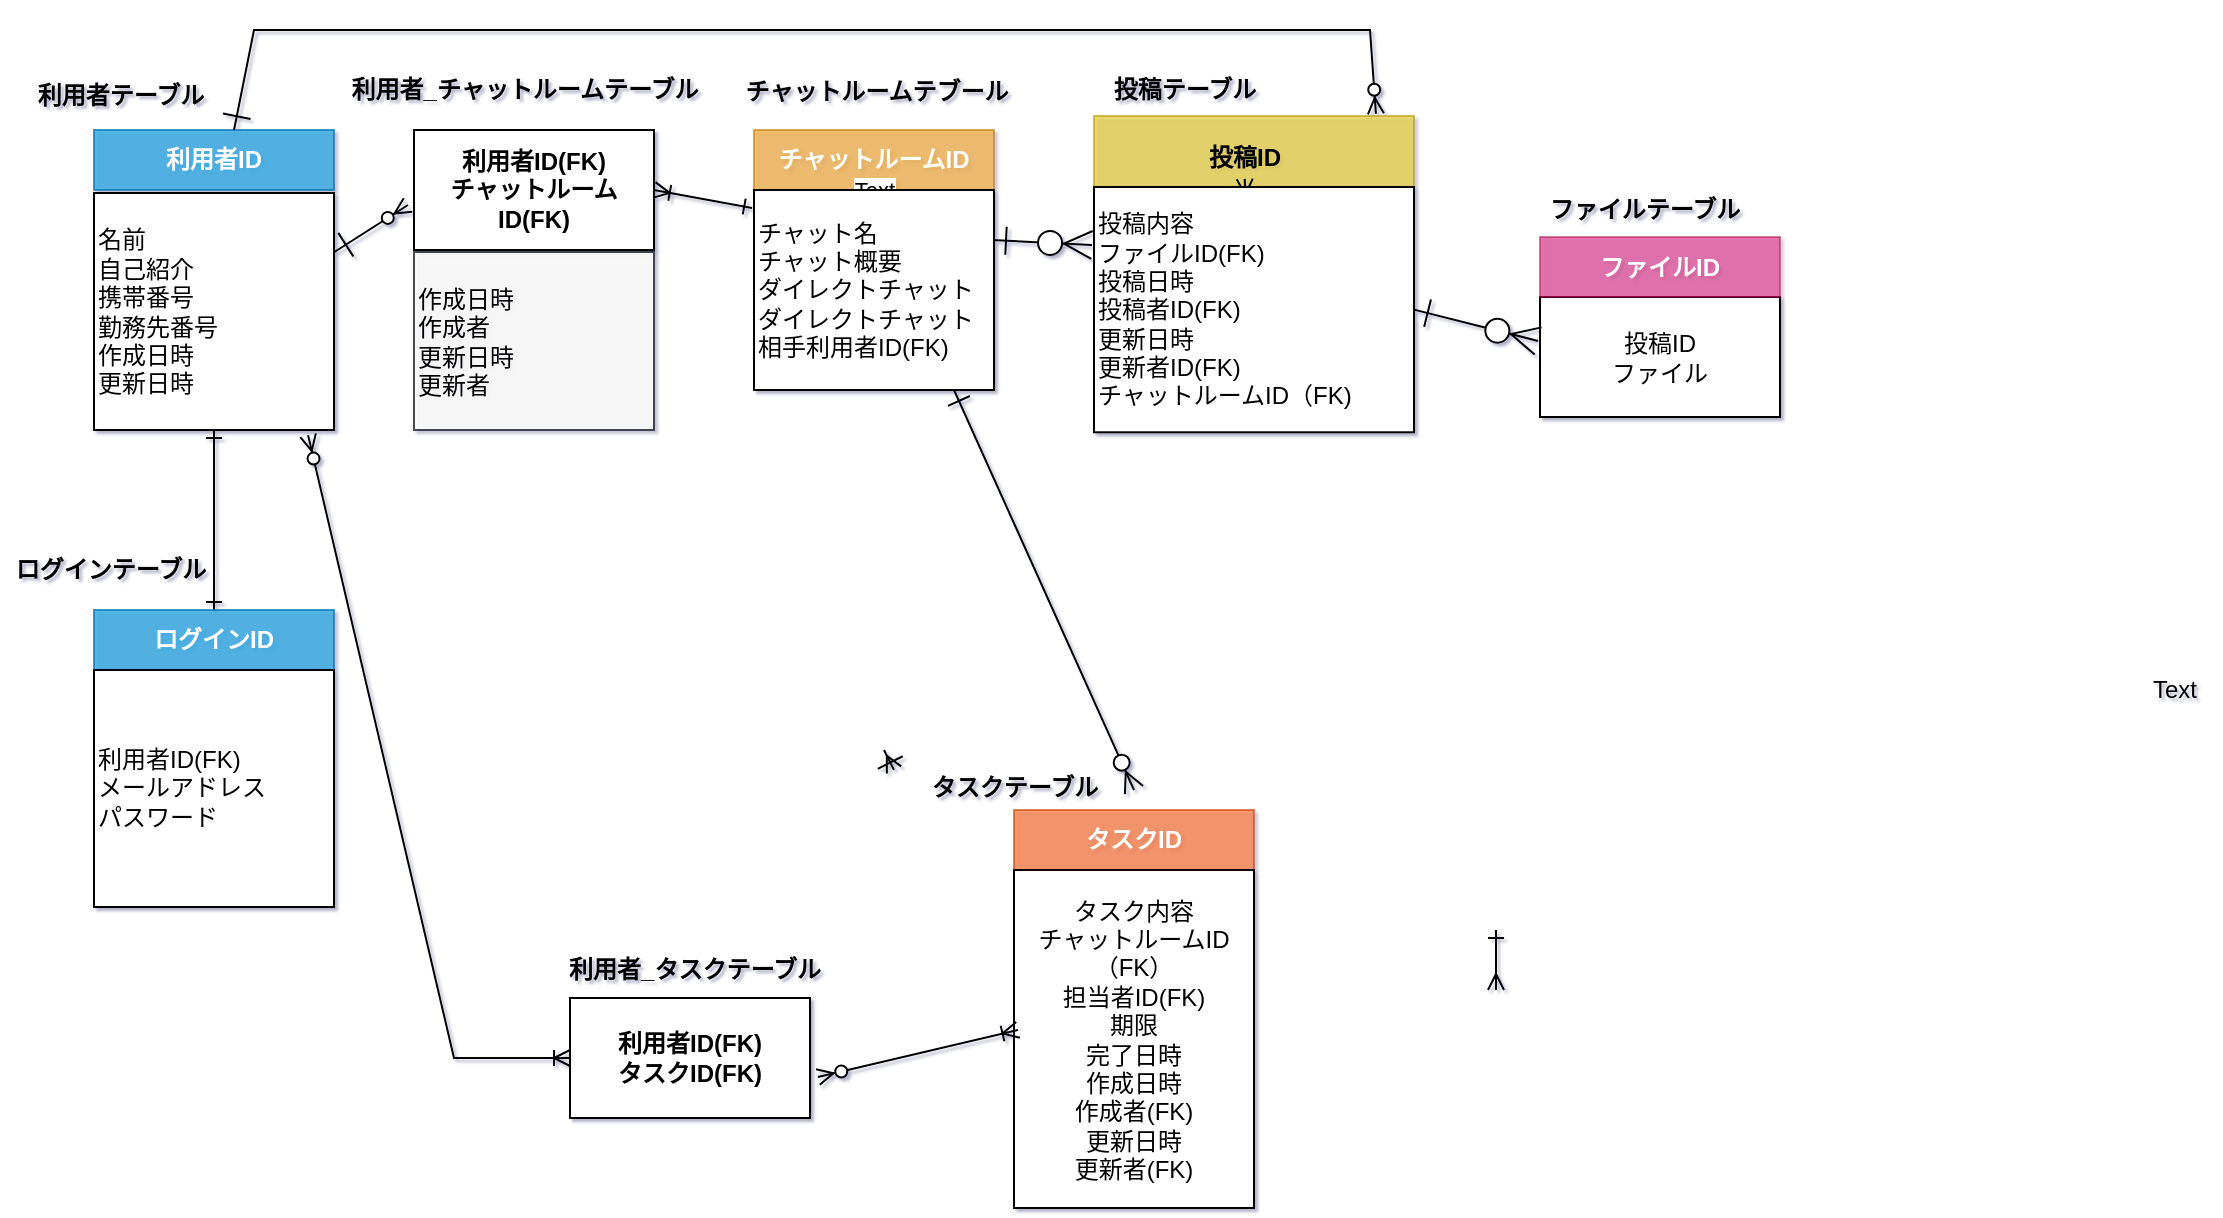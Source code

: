 <mxfile version="13.1.3">
    <diagram id="6hGFLwfOUW9BJ-s0fimq" name="Page-1">
        <mxGraphModel dx="1585" dy="2031" grid="1" gridSize="10" guides="1" tooltips="1" connect="0" arrows="1" fold="1" page="1" pageScale="1" pageWidth="827" pageHeight="1169" math="0" shadow="1">
            <root>
                <mxCell id="0"/>
                <mxCell id="1" parent="0"/>
                <mxCell id="2" value="&lt;b&gt;利用者ID&lt;/b&gt;" style="rounded=0;whiteSpace=wrap;html=1;fillColor=#1ba1e2;strokeColor=#006EAF;fontColor=#ffffff;opacity=70;" parent="1" vertex="1">
                    <mxGeometry x="40" y="50" width="120" height="30" as="geometry"/>
                </mxCell>
                <mxCell id="21" style="rounded=0;orthogonalLoop=1;jettySize=auto;html=1;entryX=-0.025;entryY=0.625;entryDx=0;entryDy=0;entryPerimeter=0;startArrow=ERone;startFill=0;endArrow=ERzeroToMany;endFill=1;strokeWidth=1;exitX=1;exitY=0.25;exitDx=0;exitDy=0;startSize=12;" parent="1" source="3" target="13" edge="1">
                    <mxGeometry relative="1" as="geometry">
                        <mxPoint x="170" y="100" as="sourcePoint"/>
                    </mxGeometry>
                </mxCell>
                <mxCell id="107" style="edgeStyle=none;rounded=0;orthogonalLoop=1;jettySize=auto;html=1;startArrow=ERone;startFill=0;endArrow=ERone;endFill=0;" edge="1" parent="1" source="3" target="105">
                    <mxGeometry relative="1" as="geometry"/>
                </mxCell>
                <mxCell id="3" value="名前&lt;br&gt;自己紹介&lt;br&gt;携帯番号&lt;br&gt;勤務先番号&lt;br&gt;作成日時&lt;br&gt;更新日時" style="rounded=0;whiteSpace=wrap;html=1;align=left;" parent="1" vertex="1">
                    <mxGeometry x="40" y="81.49" width="120" height="118.51" as="geometry"/>
                </mxCell>
                <mxCell id="12" style="edgeStyle=orthogonalEdgeStyle;rounded=0;orthogonalLoop=1;jettySize=auto;html=1;exitX=0.5;exitY=0;exitDx=0;exitDy=0;startArrow=ERone;startFill=0;endArrow=oval;endFill=0;strokeColor=#000000;strokeWidth=1;" parent="1" edge="1">
                    <mxGeometry relative="1" as="geometry">
                        <mxPoint x="100" y="240" as="targetPoint"/>
                        <mxPoint x="100" y="240" as="sourcePoint"/>
                    </mxGeometry>
                </mxCell>
                <mxCell id="11" style="edgeStyle=orthogonalEdgeStyle;rounded=0;orthogonalLoop=1;jettySize=auto;html=1;exitX=0.5;exitY=1;exitDx=0;exitDy=0;startArrow=ERone;startFill=0;endArrow=oval;endFill=0;strokeColor=#000000;strokeWidth=1;" parent="1" edge="1">
                    <mxGeometry relative="1" as="geometry">
                        <mxPoint x="100" y="270" as="sourcePoint"/>
                        <mxPoint x="100" y="270" as="targetPoint"/>
                    </mxGeometry>
                </mxCell>
                <mxCell id="26" style="edgeStyle=none;rounded=0;orthogonalLoop=1;jettySize=auto;html=1;exitX=1;exitY=0.5;exitDx=0;exitDy=0;entryX=-0.008;entryY=0.09;entryDx=0;entryDy=0;entryPerimeter=0;startArrow=ERoneToMany;startFill=0;endArrow=ERone;endFill=0;strokeWidth=1;" parent="1" source="13" target="23" edge="1">
                    <mxGeometry relative="1" as="geometry"/>
                </mxCell>
                <mxCell id="13" value="&lt;b&gt;利用者ID(FK)&lt;br&gt;チャットルームID(FK)&lt;br&gt;&lt;/b&gt;" style="rounded=0;whiteSpace=wrap;html=1;" parent="1" vertex="1">
                    <mxGeometry x="200" y="50" width="120" height="60" as="geometry"/>
                </mxCell>
                <mxCell id="22" value="&lt;b&gt;チャットルームID&lt;/b&gt;" style="rounded=0;whiteSpace=wrap;html=1;fillColor=#f0a30a;strokeColor=#BD7000;fontColor=#ffffff;opacity=60;" parent="1" vertex="1">
                    <mxGeometry x="370" y="50" width="120" height="30" as="geometry"/>
                </mxCell>
                <mxCell id="24" style="edgeStyle=none;shape=link;rounded=0;orthogonalLoop=1;jettySize=auto;html=1;exitX=0.5;exitY=0;exitDx=0;exitDy=0;startArrow=ERone;startFill=0;endArrow=ERzeroToMany;endFill=1;strokeColor=#000000;strokeWidth=1;" parent="1" source="23" target="22" edge="1">
                    <mxGeometry relative="1" as="geometry"/>
                </mxCell>
                <mxCell id="25" value="Text" style="edgeLabel;html=1;align=center;verticalAlign=middle;resizable=0;points=[];" parent="24" vertex="1" connectable="0">
                    <mxGeometry x="0.167" y="5" relative="1" as="geometry">
                        <mxPoint as="offset"/>
                    </mxGeometry>
                </mxCell>
                <mxCell id="29" style="edgeStyle=none;rounded=0;orthogonalLoop=1;jettySize=auto;html=1;exitX=1;exitY=0.25;exitDx=0;exitDy=0;startArrow=ERone;startFill=0;endArrow=ERzeroToMany;endFill=1;strokeWidth=1;endSize=12;startSize=12;" parent="1" edge="1">
                    <mxGeometry relative="1" as="geometry">
                        <mxPoint x="489" y="105" as="sourcePoint"/>
                        <mxPoint x="539" y="107.494" as="targetPoint"/>
                    </mxGeometry>
                </mxCell>
                <mxCell id="23" value="チャット名&lt;br&gt;&lt;div&gt;チャット概要&lt;/div&gt;&lt;div&gt;ダイレクトチャット&lt;/div&gt;&lt;div&gt;ダイレクトチャット相手利用者ID(FK)&lt;/div&gt;" style="rounded=0;whiteSpace=wrap;html=1;align=left;" parent="1" vertex="1">
                    <mxGeometry x="370" y="80" width="120" height="100" as="geometry"/>
                </mxCell>
                <mxCell id="27" value="投稿ID&lt;br&gt;ファイル" style="rounded=0;whiteSpace=wrap;html=1;" parent="1" vertex="1">
                    <mxGeometry x="763" y="133.51" width="120" height="60" as="geometry"/>
                </mxCell>
                <mxCell id="28" value="&lt;b&gt;ファイルID&lt;/b&gt;" style="rounded=0;whiteSpace=wrap;html=1;fillColor=#d80073;strokeColor=#A50040;fontColor=#ffffff;opacity=50;" parent="1" vertex="1">
                    <mxGeometry x="763" y="103.51" width="120" height="30" as="geometry"/>
                </mxCell>
                <mxCell id="85" style="edgeStyle=none;rounded=0;jumpSize=12;orthogonalLoop=1;jettySize=auto;html=1;exitX=0.5;exitY=1;exitDx=0;exitDy=0;startArrow=ERone;startFill=0;startSize=12;endArrow=ERmany;endFill=0;endSize=6;strokeColor=#000000;strokeWidth=1;" parent="1" edge="1">
                    <mxGeometry relative="1" as="geometry">
                        <mxPoint x="440" y="370" as="targetPoint"/>
                        <mxPoint x="435" y="360" as="sourcePoint"/>
                    </mxGeometry>
                </mxCell>
                <mxCell id="34" value="" style="rounded=0;whiteSpace=wrap;html=1;fillColor=#e3c800;strokeColor=#B09500;fontColor=#ffffff;opacity=60;" parent="1" vertex="1">
                    <mxGeometry x="540" y="42.97" width="160" height="157.03" as="geometry"/>
                </mxCell>
                <mxCell id="35" value="&lt;b&gt;投稿ID&lt;br&gt;&lt;/b&gt;" style="text;html=1;align=center;verticalAlign=middle;resizable=0;points=[];autosize=1;" parent="34" vertex="1">
                    <mxGeometry x="50" y="11.463" width="50" height="20" as="geometry"/>
                </mxCell>
                <mxCell id="37" style="edgeStyle=none;rounded=0;orthogonalLoop=1;jettySize=auto;html=1;exitX=0.5;exitY=1;exitDx=0;exitDy=0;startArrow=ERone;startFill=0;endArrow=ERzeroToMany;endFill=1;strokeColor=#000000;strokeWidth=1;" parent="34" source="34" target="35" edge="1">
                    <mxGeometry relative="1" as="geometry"/>
                </mxCell>
                <mxCell id="36" value="投稿内容&lt;br&gt;ファイルID(FK)&lt;br&gt;投稿日時&lt;br&gt;投稿者ID(FK)&lt;br&gt;更新日時&lt;br&gt;更新者ID(FK)&lt;br&gt;チャットルームID（FK)" style="rounded=0;whiteSpace=wrap;html=1;align=left;" parent="34" vertex="1">
                    <mxGeometry y="35.525" width="160" height="122.651" as="geometry"/>
                </mxCell>
                <mxCell id="38" style="rounded=0;orthogonalLoop=1;jettySize=auto;html=1;exitX=1;exitY=0.5;exitDx=0;exitDy=0;entryX=-0.008;entryY=0.366;entryDx=0;entryDy=0;entryPerimeter=0;startArrow=ERone;startFill=0;endArrow=ERzeroToMany;endFill=1;strokeWidth=1;endSize=12;startSize=12;" parent="1" source="36" target="27" edge="1">
                    <mxGeometry relative="1" as="geometry"/>
                </mxCell>
                <mxCell id="50" style="edgeStyle=none;rounded=0;orthogonalLoop=1;jettySize=auto;html=1;exitX=0.5;exitY=1;exitDx=0;exitDy=0;startArrow=ERone;startFill=0;endArrow=ERmany;endFill=0;strokeColor=#000000;strokeWidth=1;" parent="1" edge="1">
                    <mxGeometry relative="1" as="geometry">
                        <mxPoint x="590" y="460" as="targetPoint"/>
                        <mxPoint x="590" y="492" as="sourcePoint"/>
                    </mxGeometry>
                </mxCell>
                <mxCell id="51" value="&lt;span style=&quot;color: rgba(0 , 0 , 0 , 0) ; font-family: monospace ; font-size: 0px&quot;&gt;%3CmxGraphModel%3E%3Croot%3E%3CmxCell%20id%3D%220%22%2F%3E%3CmxCell%20id%3D%221%22%20parent%3D%220%22%2F%3E%3CmxCell%20id%3D%222%22%20value%3D%22%26lt%3Bb%26gt%3B%E6%8A%95%E7%A8%BF%E8%80%85ID%26lt%3Bbr%26gt%3B%E5%88%A9%E7%94%A8%E8%80%85ID%26lt%3Bbr%26gt%3B%26lt%3B%2Fb%26gt%3B%22%20style%3D%22rounded%3D0%3BwhiteSpace%3Dwrap%3Bhtml%3D1%3B%22%20vertex%3D%221%22%20parent%3D%221%22%3E%3CmxGeometry%20x%3D%22590%22%20y%3D%22210%22%20width%3D%22120%22%20height%3D%2230%22%20as%3D%22geometry%22%2F%3E%3C%2FmxCell%3E%3C%2Froot%3E%3C%2FmxGraphModel%3E&lt;/span&gt;" style="text;html=1;align=center;verticalAlign=middle;resizable=0;points=[];autosize=1;" parent="1" vertex="1">
                    <mxGeometry x="731" y="415" width="20" height="20" as="geometry"/>
                </mxCell>
                <mxCell id="54" value="&lt;span style=&quot;color: rgba(0 , 0 , 0 , 0) ; font-family: monospace ; font-size: 0px&quot;&gt;%3CmxGraphModel%3E%3Croot%3E%3CmxCell%20id%3D%220%22%2F%3E%3CmxCell%20id%3D%221%22%20parent%3D%220%22%2F%3E%3CmxCell%20id%3D%222%22%20value%3D%22%E5%90%8D%E5%89%8D%22%20style%3D%22rounded%3D0%3BwhiteSpace%3Dwrap%3Bhtml%3D1%3Balign%3Dleft%3B%22%20vertex%3D%221%22%20parent%3D%221%22%3E%3CmxGeometry%20x%3D%22590%22%20y%3D%22240%22%20width%3D%22120%22%20height%3D%2230%22%20as%3D%22geometry%22%2F%3E%3C%2FmxCell%3E%3C%2Froot%3E%3C%2FmxGraphModel%3E&lt;/span&gt;&lt;span style=&quot;color: rgba(0 , 0 , 0 , 0) ; font-family: monospace ; font-size: 0px&quot;&gt;%3CmxGraphModel%3E%3Croot%3E%3CmxCell%20id%3D%220%22%2F%3E%3CmxCell%20id%3D%221%22%20parent%3D%220%22%2F%3E%3CmxCell%20id%3D%222%22%20value%3D%22%E5%90%8D%E5%89%8D%22%20style%3D%22rounded%3D0%3BwhiteSpace%3Dwrap%3Bhtml%3D1%3Balign%3Dleft%3B%22%20vertex%3D%221%22%20parent%3D%221%22%3E%3CmxGeometry%20x%3D%22590%22%20y%3D%22240%22%20width%3D%22120%22%20height%3D%2230%22%20as%3D%22geometry%22%2F%3E%3C%2FmxCell%3E%3C%2Froot%3E%3C%2FmxGraphModel%3E&lt;/span&gt;" style="text;html=1;align=center;verticalAlign=middle;resizable=0;points=[];autosize=1;" parent="1" vertex="1">
                    <mxGeometry x="743" y="504" width="20" height="20" as="geometry"/>
                </mxCell>
                <mxCell id="61" style="edgeStyle=none;rounded=0;orthogonalLoop=1;jettySize=auto;html=1;exitX=0.5;exitY=1;exitDx=0;exitDy=0;entryX=0.5;entryY=1;entryDx=0;entryDy=0;startArrow=ERone;startFill=0;endArrow=ERmany;endFill=0;strokeColor=#000000;strokeWidth=1;" parent="1" edge="1">
                    <mxGeometry relative="1" as="geometry">
                        <mxPoint x="741" y="450" as="sourcePoint"/>
                        <mxPoint x="741" y="480" as="targetPoint"/>
                    </mxGeometry>
                </mxCell>
                <mxCell id="64" value="タスクID" style="rounded=0;whiteSpace=wrap;html=1;fontStyle=1;fillColor=#fa6800;strokeColor=#C73500;fontColor=#ffffff;opacity=60;" parent="1" vertex="1">
                    <mxGeometry x="500" y="390" width="120" height="30" as="geometry"/>
                </mxCell>
                <mxCell id="67" style="edgeStyle=none;rounded=0;orthogonalLoop=1;jettySize=auto;html=1;startArrow=ERoneToMany;startFill=0;endArrow=ERzeroToMany;endFill=1;strokeWidth=1;entryX=0.892;entryY=1.022;entryDx=0;entryDy=0;entryPerimeter=0;" parent="1" source="100" edge="1" target="3">
                    <mxGeometry relative="1" as="geometry">
                        <mxPoint x="440" y="480" as="targetPoint"/>
                        <mxPoint x="480" y="520" as="sourcePoint"/>
                        <Array as="points">
                            <mxPoint x="220" y="514"/>
                        </Array>
                    </mxGeometry>
                </mxCell>
                <mxCell id="66" value="タスク内容&lt;br&gt;チャットルームID（FK）&lt;br&gt;担当者ID(FK)&lt;br&gt;期限&lt;br&gt;完了日時&lt;br&gt;作成日時&lt;br&gt;作成者(FK)&lt;br&gt;更新日時&lt;br&gt;更新者(FK)" style="rounded=0;whiteSpace=wrap;html=1;" parent="1" vertex="1">
                    <mxGeometry x="500" y="420" width="120" height="169" as="geometry"/>
                </mxCell>
                <mxCell id="69" style="edgeStyle=none;rounded=0;orthogonalLoop=1;jettySize=auto;html=1;startArrow=ERone;startFill=0;endArrow=ERzeroToMany;endFill=1;strokeWidth=1;endSize=8;startSize=10;" parent="1" source="23" edge="1">
                    <mxGeometry relative="1" as="geometry">
                        <mxPoint x="560" y="380" as="targetPoint"/>
                        <Array as="points">
                            <mxPoint x="470" y="180"/>
                            <mxPoint x="560" y="380"/>
                        </Array>
                    </mxGeometry>
                </mxCell>
                <mxCell id="86" style="rounded=0;orthogonalLoop=1;jettySize=auto;html=1;startArrow=ERone;startFill=0;endArrow=ERzeroToMany;endFill=1;strokeWidth=1;startSize=12;entryX=0.881;entryY=-0.007;entryDx=0;entryDy=0;entryPerimeter=0;" parent="1" target="34" edge="1">
                    <mxGeometry relative="1" as="geometry">
                        <mxPoint x="110" y="50" as="sourcePoint"/>
                        <mxPoint x="640" y="20" as="targetPoint"/>
                        <Array as="points">
                            <mxPoint x="120"/>
                            <mxPoint x="678"/>
                        </Array>
                    </mxGeometry>
                </mxCell>
                <mxCell id="89" value="作成日時&lt;br&gt;作成者&lt;br&gt;更新日時&lt;br&gt;更新者&lt;br&gt;" style="rounded=0;whiteSpace=wrap;html=1;opacity=70;align=left;" parent="1" vertex="1">
                    <mxGeometry x="200" y="111" width="120" height="89" as="geometry"/>
                </mxCell>
                <mxCell id="99" value="Text" style="text;html=1;align=center;verticalAlign=middle;resizable=0;points=[];autosize=1;" vertex="1" parent="1">
                    <mxGeometry x="1060" y="320" width="40" height="20" as="geometry"/>
                </mxCell>
                <mxCell id="100" value="&lt;b&gt;利用者ID(FK)&lt;br&gt;タスクID(FK)&lt;br&gt;&lt;/b&gt;" style="rounded=0;whiteSpace=wrap;html=1;" vertex="1" parent="1">
                    <mxGeometry x="278" y="484" width="120" height="60" as="geometry"/>
                </mxCell>
                <mxCell id="101" style="edgeStyle=none;rounded=0;orthogonalLoop=1;jettySize=auto;html=1;startArrow=ERoneToMany;startFill=0;endArrow=ERzeroToMany;endFill=1;strokeWidth=1;exitX=0.017;exitY=0.473;exitDx=0;exitDy=0;exitPerimeter=0;entryX=1.033;entryY=0.658;entryDx=0;entryDy=0;entryPerimeter=0;" edge="1" parent="1" source="66" target="100">
                    <mxGeometry relative="1" as="geometry">
                        <mxPoint x="410" y="520" as="targetPoint"/>
                        <mxPoint x="460" y="520" as="sourcePoint"/>
                        <Array as="points"/>
                    </mxGeometry>
                </mxCell>
                <mxCell id="108" value="" style="edgeStyle=none;rounded=0;orthogonalLoop=1;jettySize=auto;html=1;startArrow=oval;startFill=0;endArrow=ERone;endFill=0;" edge="1" parent="1" source="105" target="106">
                    <mxGeometry relative="1" as="geometry"/>
                </mxCell>
                <mxCell id="105" value="&lt;b&gt;ログインID&lt;/b&gt;" style="rounded=0;whiteSpace=wrap;html=1;fillColor=#1ba1e2;strokeColor=#006EAF;fontColor=#ffffff;opacity=70;" vertex="1" parent="1">
                    <mxGeometry x="40" y="290" width="120" height="30" as="geometry"/>
                </mxCell>
                <mxCell id="106" value="利用者ID(FK)&lt;br&gt;メールアドレス&lt;br&gt;パスワード" style="rounded=0;whiteSpace=wrap;html=1;align=left;" vertex="1" parent="1">
                    <mxGeometry x="40" y="320" width="120" height="118.51" as="geometry"/>
                </mxCell>
                <mxCell id="111" value="利用者テーブル" style="text;html=1;align=center;verticalAlign=middle;resizable=0;points=[];autosize=1;fontStyle=1" vertex="1" parent="1">
                    <mxGeometry x="3" y="22.97" width="100" height="20" as="geometry"/>
                </mxCell>
                <mxCell id="112" value="&lt;b&gt;ログインテーブル&lt;/b&gt;" style="text;html=1;align=center;verticalAlign=middle;resizable=0;points=[];autosize=1;" vertex="1" parent="1">
                    <mxGeometry x="-7" y="260" width="110" height="20" as="geometry"/>
                </mxCell>
                <mxCell id="114" value="&lt;b&gt;利用者_チャットルームテーブル&lt;/b&gt;" style="text;html=1;align=center;verticalAlign=middle;resizable=0;points=[];autosize=1;" vertex="1" parent="1">
                    <mxGeometry x="160" y="20" width="190" height="20" as="geometry"/>
                </mxCell>
                <mxCell id="115" value="&lt;b&gt;チャットルームテブール&lt;/b&gt;" style="text;html=1;align=center;verticalAlign=middle;resizable=0;points=[];autosize=1;" vertex="1" parent="1">
                    <mxGeometry x="356" y="21" width="150" height="20" as="geometry"/>
                </mxCell>
                <mxCell id="117" value="投稿テーブル" style="text;html=1;align=center;verticalAlign=middle;resizable=0;points=[];autosize=1;fontStyle=1" vertex="1" parent="1">
                    <mxGeometry x="540" y="20" width="90" height="20" as="geometry"/>
                </mxCell>
                <mxCell id="118" value="&lt;b&gt;ファイルテーブル&lt;/b&gt;" style="text;html=1;align=center;verticalAlign=middle;resizable=0;points=[];autosize=1;" vertex="1" parent="1">
                    <mxGeometry x="760" y="80" width="110" height="20" as="geometry"/>
                </mxCell>
                <mxCell id="119" value="&lt;b&gt;利用者_タスクテーブル&lt;/b&gt;" style="text;html=1;align=center;verticalAlign=middle;resizable=0;points=[];autosize=1;" vertex="1" parent="1">
                    <mxGeometry x="270" y="460" width="140" height="20" as="geometry"/>
                </mxCell>
                <mxCell id="120" value="&lt;b&gt;タスクテーブル&lt;/b&gt;" style="text;html=1;align=center;verticalAlign=middle;resizable=0;points=[];autosize=1;" vertex="1" parent="1">
                    <mxGeometry x="450" y="369.26" width="100" height="20" as="geometry"/>
                </mxCell>
            </root>
        </mxGraphModel>
    </diagram>
</mxfile>